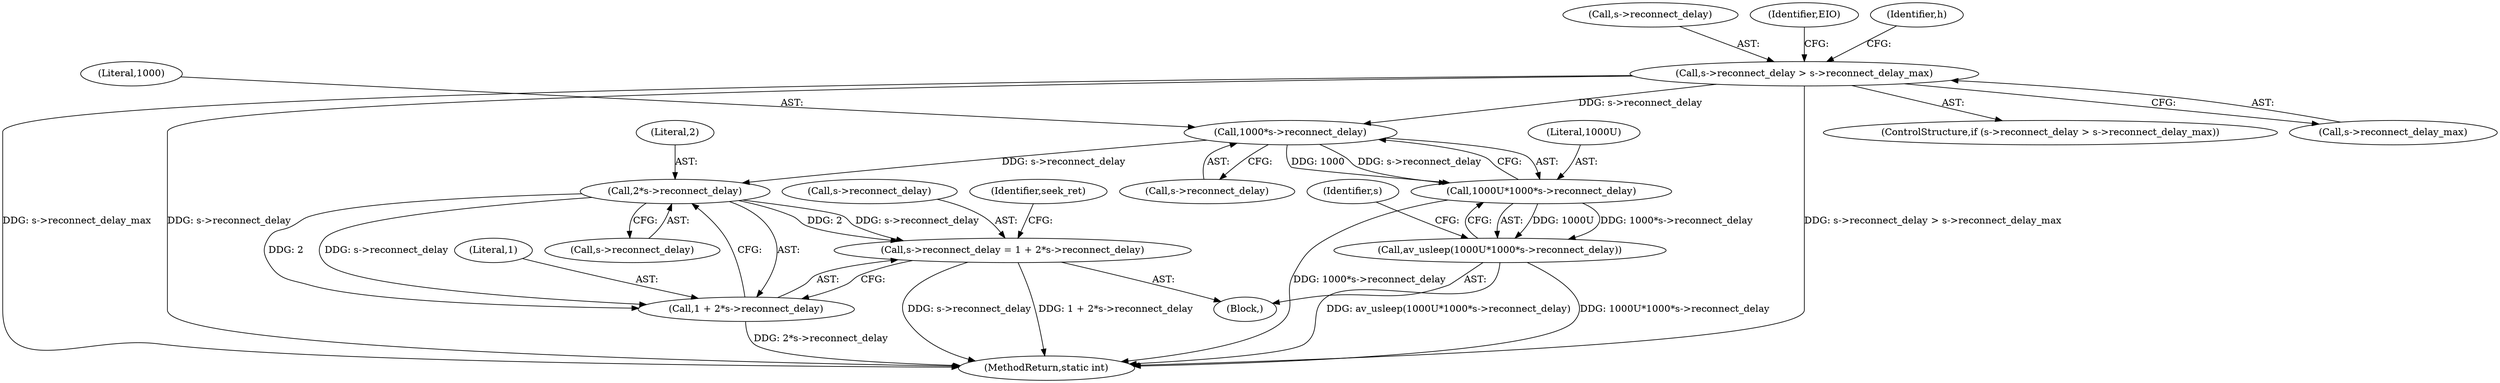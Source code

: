 digraph "0_FFmpeg_2a05c8f813de6f2278827734bf8102291e7484aa_4@API" {
"1000281" [label="(Call,s->reconnect_delay > s->reconnect_delay_max)"];
"1000303" [label="(Call,1000*s->reconnect_delay)"];
"1000301" [label="(Call,1000U*1000*s->reconnect_delay)"];
"1000300" [label="(Call,av_usleep(1000U*1000*s->reconnect_delay))"];
"1000314" [label="(Call,2*s->reconnect_delay)"];
"1000308" [label="(Call,s->reconnect_delay = 1 + 2*s->reconnect_delay)"];
"1000312" [label="(Call,1 + 2*s->reconnect_delay)"];
"1000301" [label="(Call,1000U*1000*s->reconnect_delay)"];
"1000313" [label="(Literal,1)"];
"1000282" [label="(Call,s->reconnect_delay)"];
"1000281" [label="(Call,s->reconnect_delay > s->reconnect_delay_max)"];
"1000305" [label="(Call,s->reconnect_delay)"];
"1000290" [label="(Identifier,EIO)"];
"1000352" [label="(MethodReturn,static int)"];
"1000292" [label="(Identifier,h)"];
"1000268" [label="(Block,)"];
"1000310" [label="(Identifier,s)"];
"1000303" [label="(Call,1000*s->reconnect_delay)"];
"1000314" [label="(Call,2*s->reconnect_delay)"];
"1000308" [label="(Call,s->reconnect_delay = 1 + 2*s->reconnect_delay)"];
"1000304" [label="(Literal,1000)"];
"1000280" [label="(ControlStructure,if (s->reconnect_delay > s->reconnect_delay_max))"];
"1000312" [label="(Call,1 + 2*s->reconnect_delay)"];
"1000315" [label="(Literal,2)"];
"1000285" [label="(Call,s->reconnect_delay_max)"];
"1000320" [label="(Identifier,seek_ret)"];
"1000302" [label="(Literal,1000U)"];
"1000316" [label="(Call,s->reconnect_delay)"];
"1000300" [label="(Call,av_usleep(1000U*1000*s->reconnect_delay))"];
"1000309" [label="(Call,s->reconnect_delay)"];
"1000281" -> "1000280"  [label="AST: "];
"1000281" -> "1000285"  [label="CFG: "];
"1000282" -> "1000281"  [label="AST: "];
"1000285" -> "1000281"  [label="AST: "];
"1000290" -> "1000281"  [label="CFG: "];
"1000292" -> "1000281"  [label="CFG: "];
"1000281" -> "1000352"  [label="DDG: s->reconnect_delay_max"];
"1000281" -> "1000352"  [label="DDG: s->reconnect_delay"];
"1000281" -> "1000352"  [label="DDG: s->reconnect_delay > s->reconnect_delay_max"];
"1000281" -> "1000303"  [label="DDG: s->reconnect_delay"];
"1000303" -> "1000301"  [label="AST: "];
"1000303" -> "1000305"  [label="CFG: "];
"1000304" -> "1000303"  [label="AST: "];
"1000305" -> "1000303"  [label="AST: "];
"1000301" -> "1000303"  [label="CFG: "];
"1000303" -> "1000301"  [label="DDG: 1000"];
"1000303" -> "1000301"  [label="DDG: s->reconnect_delay"];
"1000303" -> "1000314"  [label="DDG: s->reconnect_delay"];
"1000301" -> "1000300"  [label="AST: "];
"1000302" -> "1000301"  [label="AST: "];
"1000300" -> "1000301"  [label="CFG: "];
"1000301" -> "1000352"  [label="DDG: 1000*s->reconnect_delay"];
"1000301" -> "1000300"  [label="DDG: 1000U"];
"1000301" -> "1000300"  [label="DDG: 1000*s->reconnect_delay"];
"1000300" -> "1000268"  [label="AST: "];
"1000310" -> "1000300"  [label="CFG: "];
"1000300" -> "1000352"  [label="DDG: 1000U*1000*s->reconnect_delay"];
"1000300" -> "1000352"  [label="DDG: av_usleep(1000U*1000*s->reconnect_delay)"];
"1000314" -> "1000312"  [label="AST: "];
"1000314" -> "1000316"  [label="CFG: "];
"1000315" -> "1000314"  [label="AST: "];
"1000316" -> "1000314"  [label="AST: "];
"1000312" -> "1000314"  [label="CFG: "];
"1000314" -> "1000308"  [label="DDG: 2"];
"1000314" -> "1000308"  [label="DDG: s->reconnect_delay"];
"1000314" -> "1000312"  [label="DDG: 2"];
"1000314" -> "1000312"  [label="DDG: s->reconnect_delay"];
"1000308" -> "1000268"  [label="AST: "];
"1000308" -> "1000312"  [label="CFG: "];
"1000309" -> "1000308"  [label="AST: "];
"1000312" -> "1000308"  [label="AST: "];
"1000320" -> "1000308"  [label="CFG: "];
"1000308" -> "1000352"  [label="DDG: s->reconnect_delay"];
"1000308" -> "1000352"  [label="DDG: 1 + 2*s->reconnect_delay"];
"1000313" -> "1000312"  [label="AST: "];
"1000312" -> "1000352"  [label="DDG: 2*s->reconnect_delay"];
}
